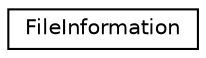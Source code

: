 digraph "Graphical Class Hierarchy"
{
 // LATEX_PDF_SIZE
  edge [fontname="Helvetica",fontsize="10",labelfontname="Helvetica",labelfontsize="10"];
  node [fontname="Helvetica",fontsize="10",shape=record];
  rankdir="LR";
  Node0 [label="FileInformation",height=0.2,width=0.4,color="black", fillcolor="white", style="filled",URL="$struct_file_information.html",tooltip=" "];
}
